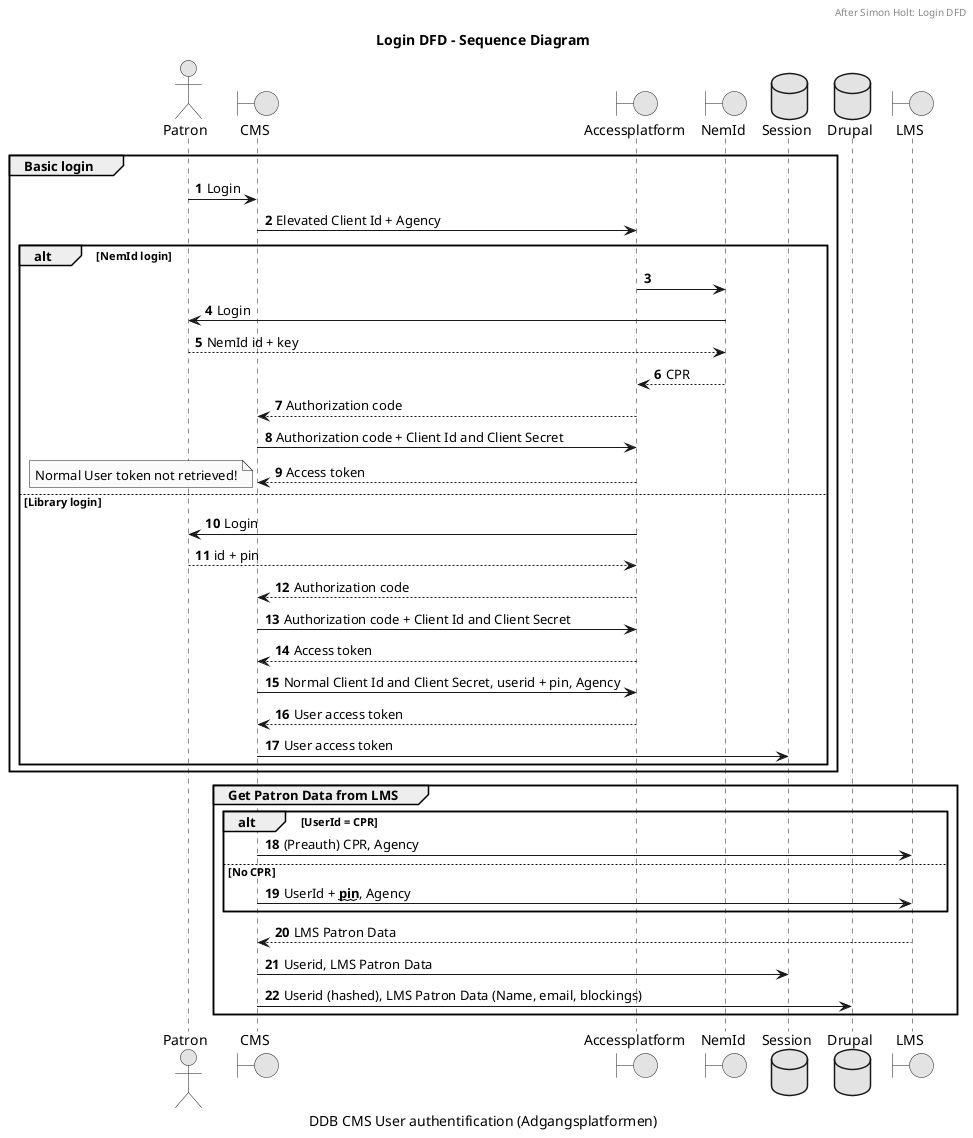 @startuml
title Login DFD - Sequence Diagram
header After Simon Holt: Login DFD
caption DDB CMS User authentification (Adgangsplatformen)

' Skinparams '
skinparam monochrome true
autonumber

actor "Patron" as USER
boundary CMS
boundary Accessplatform as AP
boundary NemId as NEMID
'control "Shopping Cart" as SC
database "Session" as SESSION
database "Drupal" as DRUPAL
boundary LMS
'"Library\nManagemt\nSystem" as LMS


group Basic login

    USER -> CMS: Login
    CMS -> AP: Elevated Client Id + Agency
    
    alt NemId login
        AP -> NEMID:
        NEMID -> USER: Login
        NEMID <-- USER: NemId id + key
        AP <-- NEMID: CPR
        CMS <-- AP: Authorization code
        CMS -> AP:  Authorization code + Client Id and Client Secret
        CMS <-- AP: Access token
        note left 
            Normal User token not retrieved!
        end note
    else Library login
        AP -> USER: Login
        AP  <-- USER: id + pin
        CMS <-- AP: Authorization code
        CMS -> AP:  Authorization code + Client Id and Client Secret
        CMS <-- AP: Access token
        CMS -> AP:  Normal Client Id and Client Secret, userid + pin, Agency
        CMS <-- AP: User access token
        CMS -> SESSION: User access token
    
    end
end

group Get Patron Data from LMS
    alt UserId = CPR
        CMS -> LMS: (Preauth) CPR, Agency
    else No CPR
        CMS -> LMS: UserId + **~~pin~~**, Agency
    end
    CMS <-- LMS: LMS Patron Data
    CMS -> SESSION: Userid, LMS Patron Data
    CMS -> DRUPAL: Userid (hashed), LMS Patron Data (Name, email, blockings)
end

@enduml
